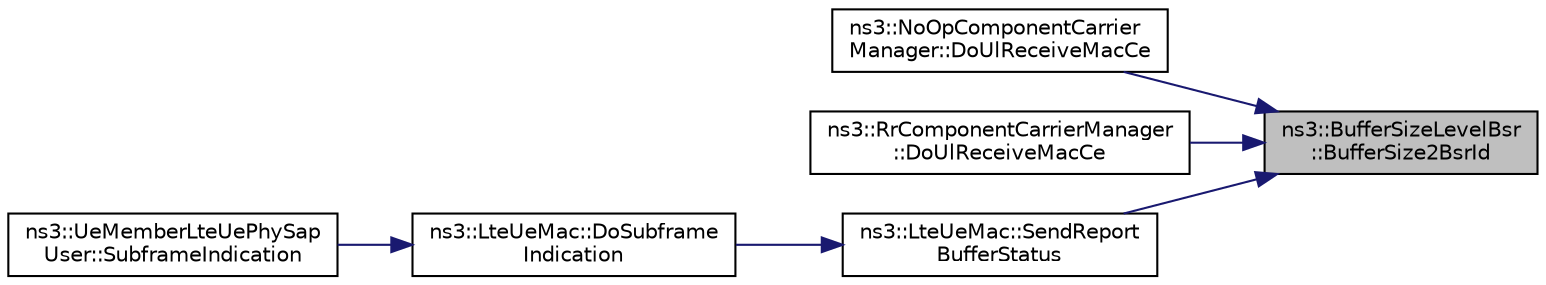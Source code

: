 digraph "ns3::BufferSizeLevelBsr::BufferSize2BsrId"
{
 // LATEX_PDF_SIZE
  edge [fontname="Helvetica",fontsize="10",labelfontname="Helvetica",labelfontsize="10"];
  node [fontname="Helvetica",fontsize="10",shape=record];
  rankdir="RL";
  Node1 [label="ns3::BufferSizeLevelBsr\l::BufferSize2BsrId",height=0.2,width=0.4,color="black", fillcolor="grey75", style="filled", fontcolor="black",tooltip="Convert Buffer size to BSR ID."];
  Node1 -> Node2 [dir="back",color="midnightblue",fontsize="10",style="solid",fontname="Helvetica"];
  Node2 [label="ns3::NoOpComponentCarrier\lManager::DoUlReceiveMacCe",height=0.2,width=0.4,color="black", fillcolor="white", style="filled",URL="$classns3_1_1_no_op_component_carrier_manager.html#aace5e57bfe4f27ece0d270137479d54f",tooltip="Forwards uplink BSR to CCM, called by MAC through CCM SAP interface."];
  Node1 -> Node3 [dir="back",color="midnightblue",fontsize="10",style="solid",fontname="Helvetica"];
  Node3 [label="ns3::RrComponentCarrierManager\l::DoUlReceiveMacCe",height=0.2,width=0.4,color="black", fillcolor="white", style="filled",URL="$classns3_1_1_rr_component_carrier_manager.html#a1b7ed25671044776fb53d6ddceb4f07c",tooltip="Forwards uplink BSR to CCM, called by MAC through CCM SAP interface."];
  Node1 -> Node4 [dir="back",color="midnightblue",fontsize="10",style="solid",fontname="Helvetica"];
  Node4 [label="ns3::LteUeMac::SendReport\lBufferStatus",height=0.2,width=0.4,color="black", fillcolor="white", style="filled",URL="$classns3_1_1_lte_ue_mac.html#ad3688008bb09f75879e9e6348e687ac5",tooltip="Send report buffer status."];
  Node4 -> Node5 [dir="back",color="midnightblue",fontsize="10",style="solid",fontname="Helvetica"];
  Node5 [label="ns3::LteUeMac::DoSubframe\lIndication",height=0.2,width=0.4,color="black", fillcolor="white", style="filled",URL="$classns3_1_1_lte_ue_mac.html#a1dee6aa86c7d323a4db1b76bdb94c0b6",tooltip="Forwarded from LteUePhySapUser: trigger the start from a new frame."];
  Node5 -> Node6 [dir="back",color="midnightblue",fontsize="10",style="solid",fontname="Helvetica"];
  Node6 [label="ns3::UeMemberLteUePhySap\lUser::SubframeIndication",height=0.2,width=0.4,color="black", fillcolor="white", style="filled",URL="$classns3_1_1_ue_member_lte_ue_phy_sap_user.html#a56aa45c70f78a51cf33d825414d37fa5",tooltip="Trigger the start from a new frame (input from Phy layer)"];
}
